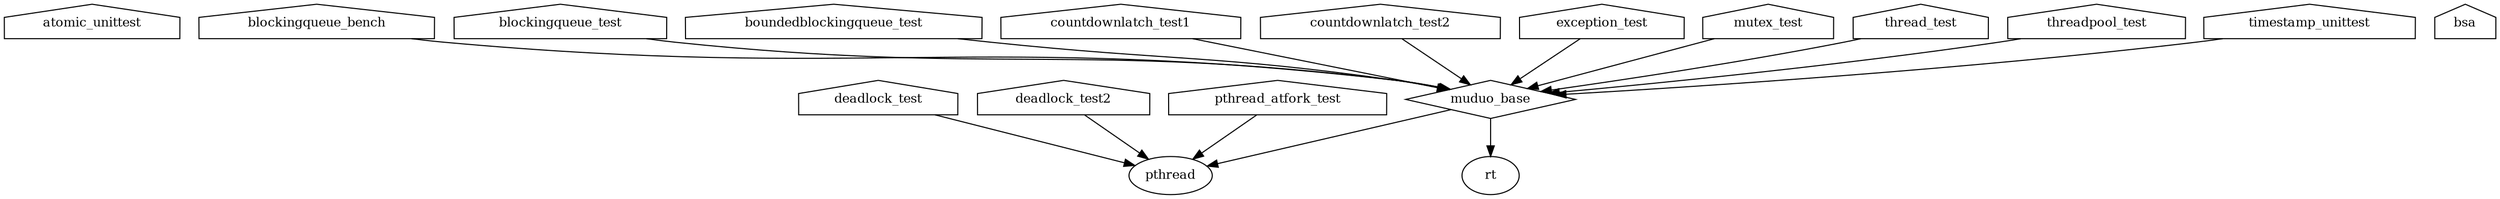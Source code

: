 digraph "GG" {
node [
  fontsize = "12"
];
    "node17" [ label="atomic_unittest" shape="house"];
    "node16" [ label="blockingqueue_bench" shape="house"];
    "node9" [ label="muduo_base" shape="diamond"];
    "node16" -> "node9" // blockingqueue_bench -> muduo_base
    "node40" [ label="pthread" shape="ellipse"];
    "node9" -> "node40" // muduo_base -> pthread
    "node41" [ label="rt" shape="ellipse"];
    "node9" -> "node41" // muduo_base -> rt
    "node23" [ label="blockingqueue_test" shape="house"];
    "node23" -> "node9" // blockingqueue_test -> muduo_base
    "node20" [ label="boundedblockingqueue_test" shape="house"];
    "node20" -> "node9" // boundedblockingqueue_test -> muduo_base
    "node31" [ label="bsa" shape="house"];
    "node28" [ label="countdownlatch_test1" shape="house"];
    "node28" -> "node9" // countdownlatch_test1 -> muduo_base
    "node38" [ label="countdownlatch_test2" shape="house"];
    "node38" -> "node9" // countdownlatch_test2 -> muduo_base
    "node30" [ label="deadlock_test" shape="house"];
    "node30" -> "node40" // deadlock_test -> pthread
    "node35" [ label="deadlock_test2" shape="house"];
    "node35" -> "node40" // deadlock_test2 -> pthread
    "node21" [ label="exception_test" shape="house"];
    "node21" -> "node9" // exception_test -> muduo_base
    "node18" [ label="mutex_test" shape="house"];
    "node18" -> "node9" // mutex_test -> muduo_base
    "node36" [ label="pthread_atfork_test" shape="house"];
    "node36" -> "node40" // pthread_atfork_test -> pthread
    "node24" [ label="thread_test" shape="house"];
    "node24" -> "node9" // thread_test -> muduo_base
    "node22" [ label="threadpool_test" shape="house"];
    "node22" -> "node9" // threadpool_test -> muduo_base
    "node25" [ label="timestamp_unittest" shape="house"];
    "node25" -> "node9" // timestamp_unittest -> muduo_base
}
